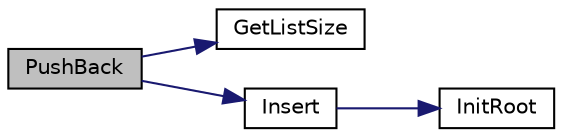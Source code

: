 digraph "PushBack"
{
 // LATEX_PDF_SIZE
  edge [fontname="Helvetica",fontsize="10",labelfontname="Helvetica",labelfontsize="10"];
  node [fontname="Helvetica",fontsize="10",shape=record];
  rankdir="LR";
  Node1 [label="PushBack",height=0.2,width=0.4,color="black", fillcolor="grey75", style="filled", fontcolor="black",tooltip=" "];
  Node1 -> Node2 [color="midnightblue",fontsize="10",style="solid",fontname="Helvetica"];
  Node2 [label="GetListSize",height=0.2,width=0.4,color="black", fillcolor="white", style="filled",URL="$_linked_list_8h.html#a90cad7860e94352d361775dd55823fbc",tooltip=" "];
  Node1 -> Node3 [color="midnightblue",fontsize="10",style="solid",fontname="Helvetica"];
  Node3 [label="Insert",height=0.2,width=0.4,color="black", fillcolor="white", style="filled",URL="$_linked_list_8h.html#aeebfa933e133ea16af4bc49d4b5aba69",tooltip=" "];
  Node3 -> Node4 [color="midnightblue",fontsize="10",style="solid",fontname="Helvetica"];
  Node4 [label="InitRoot",height=0.2,width=0.4,color="black", fillcolor="white", style="filled",URL="$_linked_list_utils_8h.html#aa9f6e26352a24232beb307d0d20e5d79",tooltip=" "];
}
